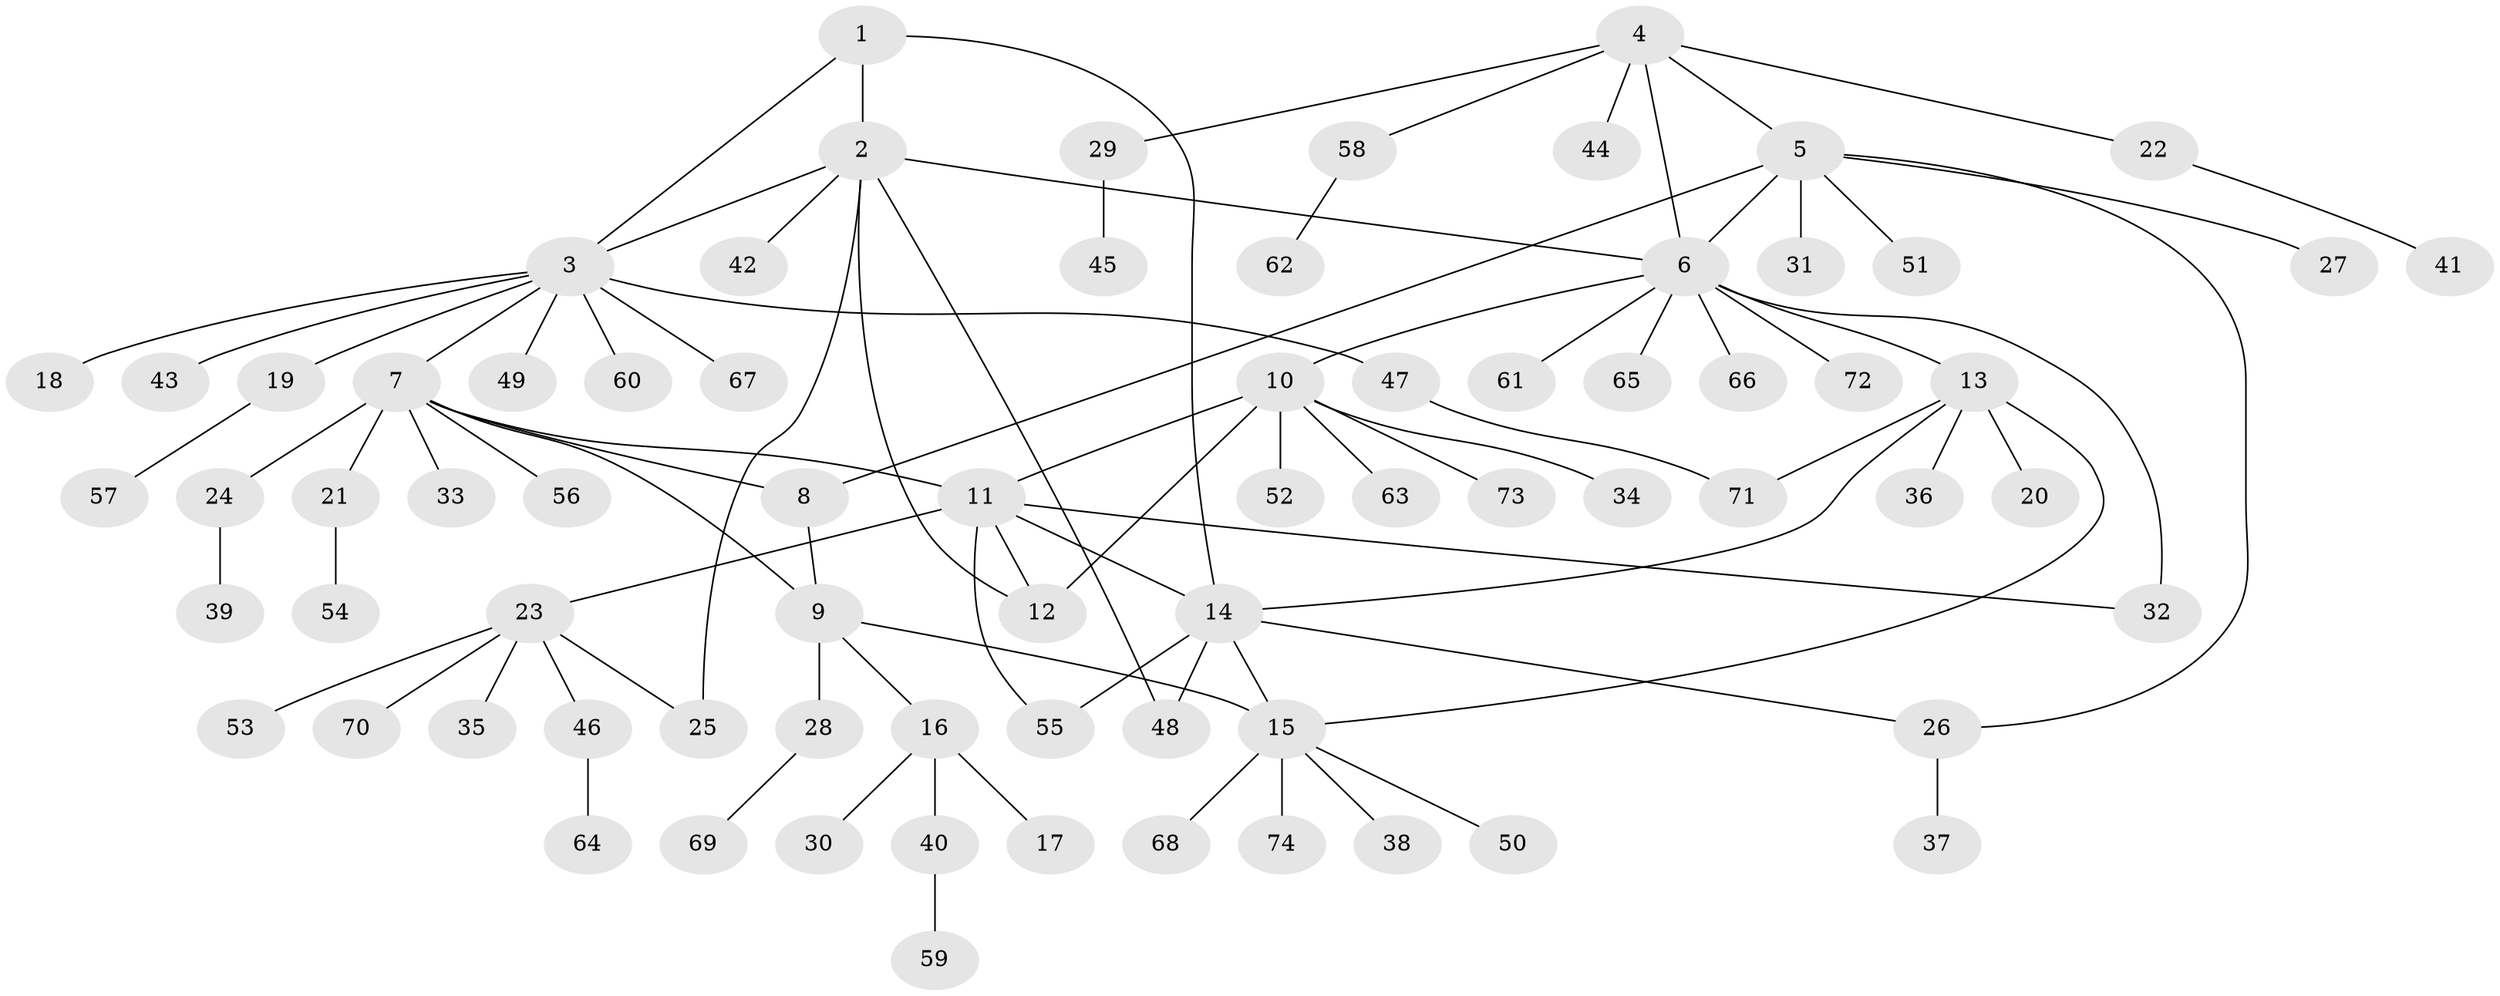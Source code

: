 // Generated by graph-tools (version 1.1) at 2025/16/03/09/25 04:16:03]
// undirected, 74 vertices, 90 edges
graph export_dot {
graph [start="1"]
  node [color=gray90,style=filled];
  1;
  2;
  3;
  4;
  5;
  6;
  7;
  8;
  9;
  10;
  11;
  12;
  13;
  14;
  15;
  16;
  17;
  18;
  19;
  20;
  21;
  22;
  23;
  24;
  25;
  26;
  27;
  28;
  29;
  30;
  31;
  32;
  33;
  34;
  35;
  36;
  37;
  38;
  39;
  40;
  41;
  42;
  43;
  44;
  45;
  46;
  47;
  48;
  49;
  50;
  51;
  52;
  53;
  54;
  55;
  56;
  57;
  58;
  59;
  60;
  61;
  62;
  63;
  64;
  65;
  66;
  67;
  68;
  69;
  70;
  71;
  72;
  73;
  74;
  1 -- 2;
  1 -- 3;
  1 -- 14;
  2 -- 3;
  2 -- 6;
  2 -- 12;
  2 -- 25;
  2 -- 42;
  2 -- 48;
  3 -- 7;
  3 -- 18;
  3 -- 19;
  3 -- 43;
  3 -- 47;
  3 -- 49;
  3 -- 60;
  3 -- 67;
  4 -- 5;
  4 -- 6;
  4 -- 22;
  4 -- 29;
  4 -- 44;
  4 -- 58;
  5 -- 6;
  5 -- 8;
  5 -- 26;
  5 -- 27;
  5 -- 31;
  5 -- 51;
  6 -- 10;
  6 -- 13;
  6 -- 32;
  6 -- 61;
  6 -- 65;
  6 -- 66;
  6 -- 72;
  7 -- 8;
  7 -- 9;
  7 -- 11;
  7 -- 21;
  7 -- 24;
  7 -- 33;
  7 -- 56;
  8 -- 9;
  9 -- 15;
  9 -- 16;
  9 -- 28;
  10 -- 11;
  10 -- 12;
  10 -- 34;
  10 -- 52;
  10 -- 63;
  10 -- 73;
  11 -- 12;
  11 -- 14;
  11 -- 23;
  11 -- 32;
  11 -- 55;
  13 -- 14;
  13 -- 15;
  13 -- 20;
  13 -- 36;
  13 -- 71;
  14 -- 15;
  14 -- 26;
  14 -- 48;
  14 -- 55;
  15 -- 38;
  15 -- 50;
  15 -- 68;
  15 -- 74;
  16 -- 17;
  16 -- 30;
  16 -- 40;
  19 -- 57;
  21 -- 54;
  22 -- 41;
  23 -- 25;
  23 -- 35;
  23 -- 46;
  23 -- 53;
  23 -- 70;
  24 -- 39;
  26 -- 37;
  28 -- 69;
  29 -- 45;
  40 -- 59;
  46 -- 64;
  47 -- 71;
  58 -- 62;
}
